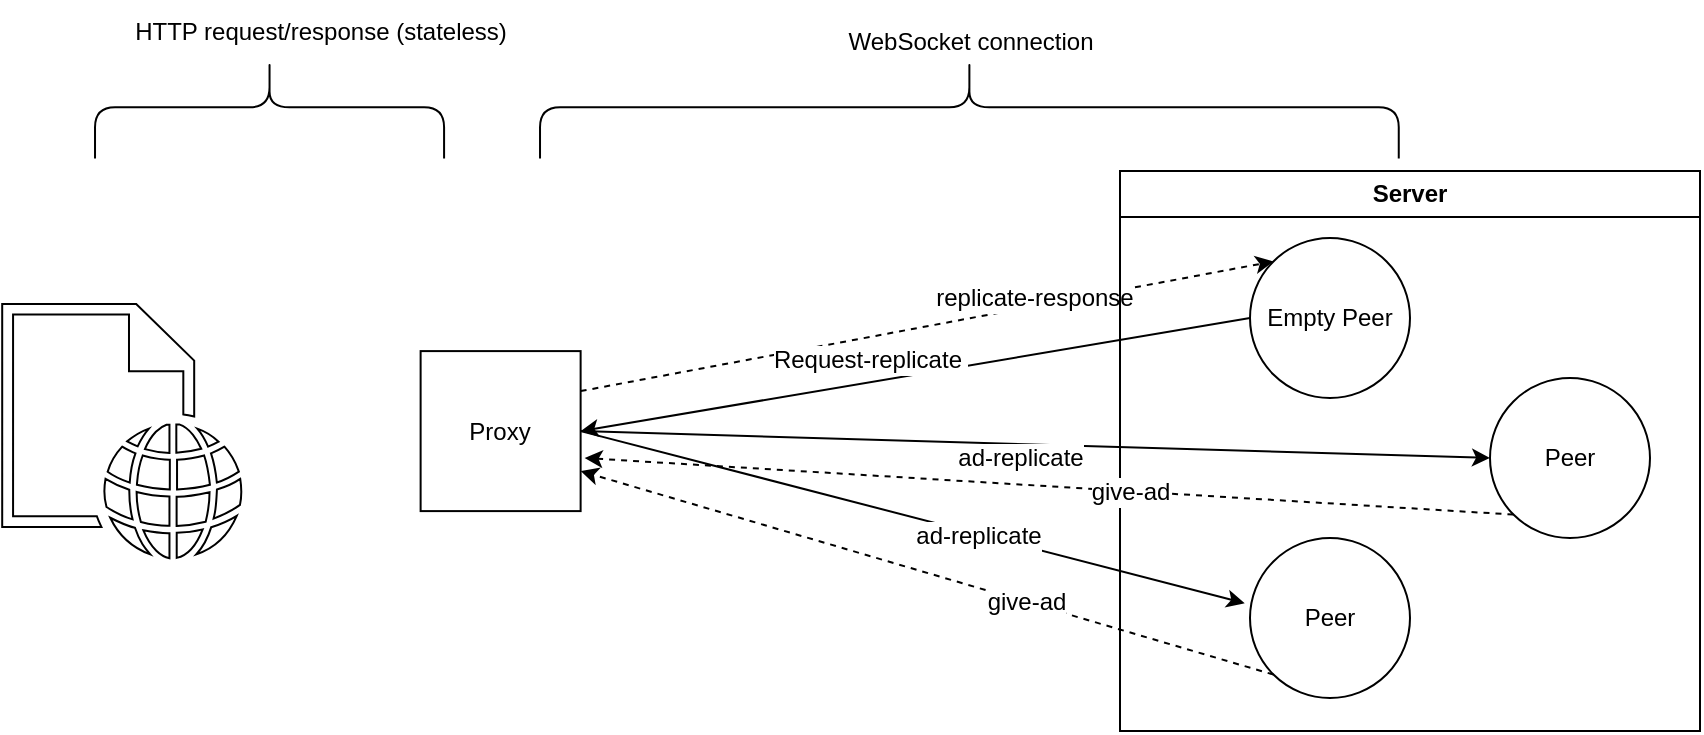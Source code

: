 <mxfile version="15.8.3" type="github"><diagram id="Mp-1YGDdp6dukrGIw-5F" name="Page-1"><mxGraphModel dx="2912" dy="1122" grid="1" gridSize="10" guides="1" tooltips="1" connect="1" arrows="1" fold="1" page="1" pageScale="1" pageWidth="850" pageHeight="1100" math="0" shadow="0"><root><mxCell id="0"/><mxCell id="1" parent="0"/><mxCell id="Pyed89AF3mwfJd86MSH3-48" style="edgeStyle=none;rounded=0;orthogonalLoop=1;jettySize=auto;html=1;entryX=0;entryY=0.5;entryDx=0;entryDy=0;fontSize=12;exitX=1;exitY=0.5;exitDx=0;exitDy=0;" edge="1" parent="1" source="8" target="18"><mxGeometry relative="1" as="geometry"><mxPoint x="400" y="290" as="sourcePoint"/></mxGeometry></mxCell><mxCell id="Pyed89AF3mwfJd86MSH3-50" value="ad-replicate" style="edgeLabel;html=1;align=center;verticalAlign=middle;resizable=0;points=[];fontSize=12;" vertex="1" connectable="0" parent="Pyed89AF3mwfJd86MSH3-48"><mxGeometry x="0.041" relative="1" as="geometry"><mxPoint x="-17" y="6" as="offset"/></mxGeometry></mxCell><mxCell id="Pyed89AF3mwfJd86MSH3-49" style="edgeStyle=none;rounded=0;orthogonalLoop=1;jettySize=auto;html=1;exitX=1;exitY=0.5;exitDx=0;exitDy=0;entryX=-0.033;entryY=0.408;entryDx=0;entryDy=0;entryPerimeter=0;fontSize=12;" edge="1" parent="1" source="8" target="17"><mxGeometry relative="1" as="geometry"/></mxCell><mxCell id="Pyed89AF3mwfJd86MSH3-51" value="ad-replicate" style="edgeLabel;html=1;align=center;verticalAlign=middle;resizable=0;points=[];fontSize=12;" vertex="1" connectable="0" parent="Pyed89AF3mwfJd86MSH3-49"><mxGeometry x="0.233" y="4" relative="1" as="geometry"><mxPoint x="-7" y="3" as="offset"/></mxGeometry></mxCell><mxCell id="Pyed89AF3mwfJd86MSH3-56" style="edgeStyle=none;rounded=0;orthogonalLoop=1;jettySize=auto;html=1;exitX=1;exitY=0.25;exitDx=0;exitDy=0;entryX=0;entryY=0;entryDx=0;entryDy=0;dashed=1;fontSize=12;" edge="1" parent="1" source="8" target="16"><mxGeometry relative="1" as="geometry"/></mxCell><mxCell id="Pyed89AF3mwfJd86MSH3-57" value="replicate-response" style="edgeLabel;html=1;align=center;verticalAlign=middle;resizable=0;points=[];fontSize=12;" vertex="1" connectable="0" parent="Pyed89AF3mwfJd86MSH3-56"><mxGeometry x="0.313" y="4" relative="1" as="geometry"><mxPoint as="offset"/></mxGeometry></mxCell><mxCell id="8" value="Proxy" style="whiteSpace=wrap;html=1;aspect=fixed;" parent="1" vertex="1"><mxGeometry x="145.31" y="186.55" width="80" height="80" as="geometry"/></mxCell><mxCell id="13" value="Server" style="swimlane;whiteSpace=wrap;html=1;" parent="1" vertex="1"><mxGeometry x="495" y="96.55" width="290" height="280" as="geometry"><mxRectangle x="495" y="96.55" width="80" height="30" as="alternateBounds"/></mxGeometry></mxCell><mxCell id="16" value="Empty Peer" style="ellipse;whiteSpace=wrap;html=1;aspect=fixed;" parent="13" vertex="1"><mxGeometry x="65" y="33.45" width="80" height="80" as="geometry"/></mxCell><mxCell id="17" value="Peer" style="ellipse;whiteSpace=wrap;html=1;aspect=fixed;" parent="13" vertex="1"><mxGeometry x="65" y="183.45" width="80" height="80" as="geometry"/></mxCell><mxCell id="18" value="Peer" style="ellipse;whiteSpace=wrap;html=1;aspect=fixed;" parent="13" vertex="1"><mxGeometry x="185" y="103.45" width="80" height="80" as="geometry"/></mxCell><mxCell id="27" value="" style="shape=curlyBracket;whiteSpace=wrap;html=1;rounded=1;flipH=1;labelPosition=right;verticalLabelPosition=middle;align=left;verticalAlign=middle;rotation=-90;" parent="1" vertex="1"><mxGeometry x="44.15" y="-22.58" width="51.25" height="174.53" as="geometry"/></mxCell><mxCell id="30" value="" style="shape=curlyBracket;whiteSpace=wrap;html=1;rounded=1;flipH=1;labelPosition=right;verticalLabelPosition=middle;align=left;verticalAlign=middle;rotation=-90;" parent="1" vertex="1"><mxGeometry x="394.07" y="-150" width="51.25" height="429.37" as="geometry"/></mxCell><mxCell id="34" value="WebSocket connection" style="text;html=1;align=center;verticalAlign=middle;resizable=0;points=[];autosize=1;strokeColor=none;fillColor=none;" parent="1" vertex="1"><mxGeometry x="349.7" y="21.55" width="140" height="20" as="geometry"/></mxCell><mxCell id="35" value="HTTP request/response (stateless)" style="text;html=1;align=center;verticalAlign=middle;resizable=0;points=[];autosize=1;strokeColor=none;fillColor=none;" parent="1" vertex="1"><mxGeometry x="-10" y="11.55" width="210" height="30" as="geometry"/></mxCell><mxCell id="44" value="" style="sketch=0;pointerEvents=1;shadow=0;dashed=0;html=1;labelPosition=center;verticalLabelPosition=bottom;verticalAlign=top;outlineConnect=0;align=center;shape=mxgraph.office.concepts.web_page;" parent="1" vertex="1"><mxGeometry x="-63.9" y="162.98" width="120" height="127.13" as="geometry"/></mxCell><mxCell id="Pyed89AF3mwfJd86MSH3-45" style="rounded=0;orthogonalLoop=1;jettySize=auto;html=1;exitX=0;exitY=0.5;exitDx=0;exitDy=0;entryX=1;entryY=0.5;entryDx=0;entryDy=0;" edge="1" parent="1" source="16" target="8"><mxGeometry relative="1" as="geometry"/></mxCell><mxCell id="Pyed89AF3mwfJd86MSH3-47" value="&lt;font style=&quot;font-size: 12px&quot;&gt;Request-replicate&lt;/font&gt;&amp;nbsp;" style="edgeLabel;html=1;align=center;verticalAlign=middle;resizable=0;points=[];" vertex="1" connectable="0" parent="Pyed89AF3mwfJd86MSH3-45"><mxGeometry x="-0.294" y="1" relative="1" as="geometry"><mxPoint x="-72" as="offset"/></mxGeometry></mxCell><mxCell id="Pyed89AF3mwfJd86MSH3-52" style="edgeStyle=none;rounded=0;orthogonalLoop=1;jettySize=auto;html=1;exitX=0;exitY=1;exitDx=0;exitDy=0;entryX=1.025;entryY=0.668;entryDx=0;entryDy=0;entryPerimeter=0;fontSize=12;dashed=1;" edge="1" parent="1" source="18" target="8"><mxGeometry relative="1" as="geometry"/></mxCell><mxCell id="Pyed89AF3mwfJd86MSH3-54" value="give-ad" style="edgeLabel;html=1;align=center;verticalAlign=middle;resizable=0;points=[];fontSize=12;" vertex="1" connectable="0" parent="Pyed89AF3mwfJd86MSH3-52"><mxGeometry x="-0.174" relative="1" as="geometry"><mxPoint as="offset"/></mxGeometry></mxCell><mxCell id="Pyed89AF3mwfJd86MSH3-53" style="edgeStyle=none;rounded=0;orthogonalLoop=1;jettySize=auto;html=1;exitX=0;exitY=1;exitDx=0;exitDy=0;entryX=1;entryY=0.75;entryDx=0;entryDy=0;dashed=1;fontSize=12;" edge="1" parent="1" source="17" target="8"><mxGeometry relative="1" as="geometry"/></mxCell><mxCell id="Pyed89AF3mwfJd86MSH3-55" value="give-ad" style="edgeLabel;html=1;align=center;verticalAlign=middle;resizable=0;points=[];fontSize=12;" vertex="1" connectable="0" parent="Pyed89AF3mwfJd86MSH3-53"><mxGeometry x="-0.286" relative="1" as="geometry"><mxPoint as="offset"/></mxGeometry></mxCell></root></mxGraphModel></diagram></mxfile>